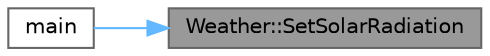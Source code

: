 digraph "Weather::SetSolarRadiation"
{
 // LATEX_PDF_SIZE
  bgcolor="transparent";
  edge [fontname=Helvetica,fontsize=10,labelfontname=Helvetica,labelfontsize=10];
  node [fontname=Helvetica,fontsize=10,shape=box,height=0.2,width=0.4];
  rankdir="RL";
  Node1 [id="Node000001",label="Weather::SetSolarRadiation",height=0.2,width=0.4,color="gray40", fillcolor="grey60", style="filled", fontcolor="black",tooltip="Set solar Radiation."];
  Node1 -> Node2 [id="edge1_Node000001_Node000002",dir="back",color="steelblue1",style="solid",tooltip=" "];
  Node2 [id="Node000002",label="main",height=0.2,width=0.4,color="grey40", fillcolor="white", style="filled",URL="$_weather_test_8cpp.html#ae66f6b31b5ad750f1fe042a706a4e3d4",tooltip=" "];
}
